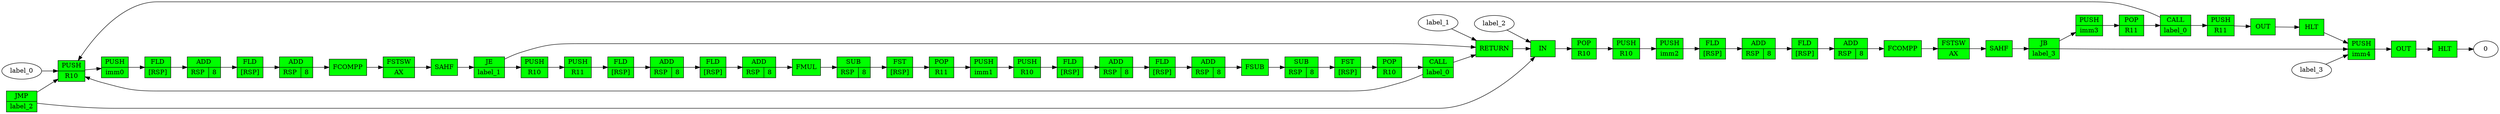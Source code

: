 digraph structs {
rankdir=LR rank=same;
957457936 [shape=record, fillcolor=green rank = same style=filled label="    JMP  | {label_2 }" ];
957457936 -> 957458016
957457936 -> 957460768
957458016 [shape=record, fillcolor=green rank = same style=filled label="    PUSH  | {R10 }" ];
957458016 -> 957458096
957458096 [shape=record, fillcolor=green rank = same style=filled label="    PUSH  | {imm0 }" ];
957458096 -> 957458176
957458176 [shape=record, fillcolor=green rank = same style=filled label="    FLD  | {[RSP] }" ];
957458176 -> 957458256
957458256 [shape=record, fillcolor=green rank = same style=filled label="    ADD  | {RSP | 8 }" ];
957458256 -> 957458336
957458336 [shape=record, fillcolor=green rank = same style=filled label="    FLD  | {[RSP] }" ];
957458336 -> 957458416
957458416 [shape=record, fillcolor=green rank = same style=filled label="    ADD  | {RSP | 8 }" ];
957458416 -> 957458496
957458496 [shape=record, fillcolor=green rank = same style=filled label="    FCOMPP " ];
957458496 -> 957458576
957458576 [shape=record, fillcolor=green rank = same style=filled label="    FSTSW  | {AX }" ];
957458576 -> 957458656
957458656 [shape=record, fillcolor=green rank = same style=filled label="    SAHF " ];
957458656 -> 957458736
957458736 [shape=record, fillcolor=green rank = same style=filled label="    JE  | {label_1 }" ];
957458736 -> 957458816
957458736 -> 957460496
957458816 [shape=record, fillcolor=green rank = same style=filled label="    PUSH  | {R10 }" ];
957458816 -> 957458896
957458896 [shape=record, fillcolor=green rank = same style=filled label="    PUSH  | {R11 }" ];
957458896 -> 957458976
957458976 [shape=record, fillcolor=green rank = same style=filled label="    FLD  | {[RSP] }" ];
957458976 -> 957459056
957459056 [shape=record, fillcolor=green rank = same style=filled label="    ADD  | {RSP | 8 }" ];
957459056 -> 957459136
957459136 [shape=record, fillcolor=green rank = same style=filled label="    FLD  | {[RSP] }" ];
957459136 -> 957459216
957459216 [shape=record, fillcolor=green rank = same style=filled label="    ADD  | {RSP | 8 }" ];
957459216 -> 957459296
957459296 [shape=record, fillcolor=green rank = same style=filled label="    FMUL " ];
957459296 -> 957459376
957459376 [shape=record, fillcolor=green rank = same style=filled label="    SUB  | {RSP | 8 }" ];
957459376 -> 957459456
957459456 [shape=record, fillcolor=green rank = same style=filled label="    FST  | {[RSP] }" ];
957459456 -> 957459536
957459536 [shape=record, fillcolor=green rank = same style=filled label="    POP  | {R11 }" ];
957459536 -> 957459616
957459616 [shape=record, fillcolor=green rank = same style=filled label="    PUSH  | {imm1 }" ];
957459616 -> 957459696
957459696 [shape=record, fillcolor=green rank = same style=filled label="    PUSH  | {R10 }" ];
957459696 -> 957459776
957459776 [shape=record, fillcolor=green rank = same style=filled label="    FLD  | {[RSP] }" ];
957459776 -> 957459856
957459856 [shape=record, fillcolor=green rank = same style=filled label="    ADD  | {RSP | 8 }" ];
957459856 -> 957459936
957459936 [shape=record, fillcolor=green rank = same style=filled label="    FLD  | {[RSP] }" ];
957459936 -> 957460016
957460016 [shape=record, fillcolor=green rank = same style=filled label="    ADD  | {RSP | 8 }" ];
957460016 -> 957460096
957460096 [shape=record, fillcolor=green rank = same style=filled label="    FSUB " ];
957460096 -> 957460176
957460176 [shape=record, fillcolor=green rank = same style=filled label="    SUB  | {RSP | 8 }" ];
957460176 -> 957460256
957460256 [shape=record, fillcolor=green rank = same style=filled label="    FST  | {[RSP] }" ];
957460256 -> 957460336
957460336 [shape=record, fillcolor=green rank = same style=filled label="    POP  | {R10 }" ];
957460336 -> 957460416
957460416 [shape=record, fillcolor=green rank = same style=filled label="    CALL  | {label_0 }" ];
957460416 -> 957460496
957460416 -> 957458016
957460496 [shape=record, fillcolor=green rank = same style=filled label="    RETURN " ];
957460496 -> 957460768
957460768 [shape=record, fillcolor=green rank = same style=filled label="    IN " ];
957460768 -> 957460848
957460848 [shape=record, fillcolor=green rank = same style=filled label="    POP  | {R10 }" ];
957460848 -> 957460928
957460928 [shape=record, fillcolor=green rank = same style=filled label="    PUSH  | {R10 }" ];
957460928 -> 957461008
957461008 [shape=record, fillcolor=green rank = same style=filled label="    PUSH  | {imm2 }" ];
957461008 -> 957461088
957461088 [shape=record, fillcolor=green rank = same style=filled label="    FLD  | {[RSP] }" ];
957461088 -> 957461168
957461168 [shape=record, fillcolor=green rank = same style=filled label="    ADD  | {RSP | 8 }" ];
957461168 -> 957461248
957461248 [shape=record, fillcolor=green rank = same style=filled label="    FLD  | {[RSP] }" ];
957461248 -> 957461328
957461328 [shape=record, fillcolor=green rank = same style=filled label="    ADD  | {RSP | 8 }" ];
957461328 -> 957461408
957461408 [shape=record, fillcolor=green rank = same style=filled label="    FCOMPP " ];
957461408 -> 957461488
957461488 [shape=record, fillcolor=green rank = same style=filled label="    FSTSW  | {AX }" ];
957461488 -> 957461568
957461568 [shape=record, fillcolor=green rank = same style=filled label="    SAHF " ];
957461568 -> 957461648
957461648 [shape=record, fillcolor=green rank = same style=filled label="    JB  | {label_3 }" ];
957461648 -> 957461728
957461648 -> 957462208
957461728 [shape=record, fillcolor=green rank = same style=filled label="    PUSH  | {imm3 }" ];
957461728 -> 957461808
957461808 [shape=record, fillcolor=green rank = same style=filled label="    POP  | {R11 }" ];
957461808 -> 957461888
957461888 [shape=record, fillcolor=green rank = same style=filled label="    CALL  | {label_0 }" ];
957461888 -> 957461968
957461888 -> 957458016
957461968 [shape=record, fillcolor=green rank = same style=filled label="    PUSH  | {R11 }" ];
957461968 -> 957462048
957462048 [shape=record, fillcolor=green rank = same style=filled label="    OUT " ];
957462048 -> 957462128
957462128 [shape=record, fillcolor=green rank = same style=filled label="    HLT " ];
957462128 -> 957462208
957462208 [shape=record, fillcolor=green rank = same style=filled label="    PUSH  | {imm4 }" ];
957462208 -> 957462288
957462288 [shape=record, fillcolor=green rank = same style=filled label="    OUT " ];
957462288 -> 957462368
957462368 [shape=record, fillcolor=green rank = same style=filled label="    HLT " ];
957462368 -> 0
label_0 -> 957458016
label_1 -> 957460496
label_2 -> 957460768
label_3 -> 957462208
}